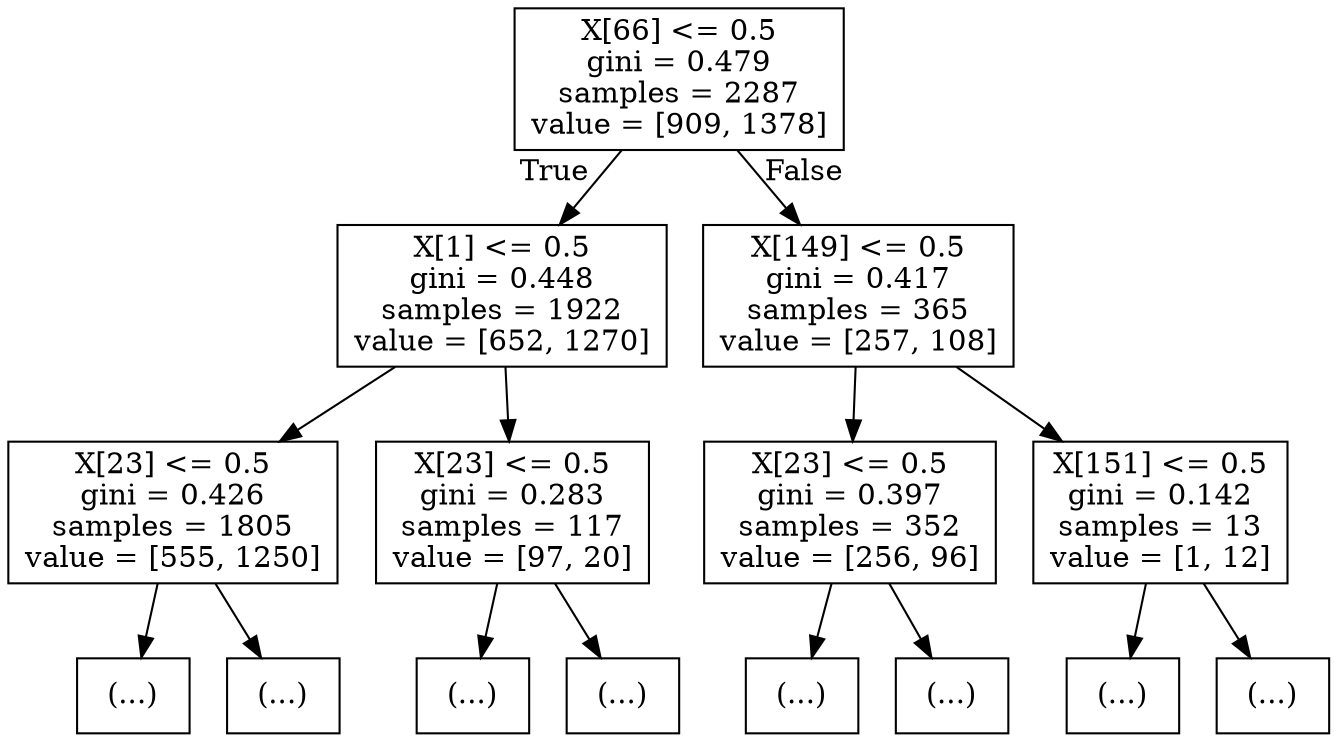 digraph Tree {
node [shape=box] ;
0 [label="X[66] <= 0.5\ngini = 0.479\nsamples = 2287\nvalue = [909, 1378]"] ;
1 [label="X[1] <= 0.5\ngini = 0.448\nsamples = 1922\nvalue = [652, 1270]"] ;
0 -> 1 [labeldistance=2.5, labelangle=45, headlabel="True"] ;
2 [label="X[23] <= 0.5\ngini = 0.426\nsamples = 1805\nvalue = [555, 1250]"] ;
1 -> 2 ;
3 [label="(...)"] ;
2 -> 3 ;
440 [label="(...)"] ;
2 -> 440 ;
573 [label="X[23] <= 0.5\ngini = 0.283\nsamples = 117\nvalue = [97, 20]"] ;
1 -> 573 ;
574 [label="(...)"] ;
573 -> 574 ;
587 [label="(...)"] ;
573 -> 587 ;
608 [label="X[149] <= 0.5\ngini = 0.417\nsamples = 365\nvalue = [257, 108]"] ;
0 -> 608 [labeldistance=2.5, labelangle=-45, headlabel="False"] ;
609 [label="X[23] <= 0.5\ngini = 0.397\nsamples = 352\nvalue = [256, 96]"] ;
608 -> 609 ;
610 [label="(...)"] ;
609 -> 610 ;
713 [label="(...)"] ;
609 -> 713 ;
758 [label="X[151] <= 0.5\ngini = 0.142\nsamples = 13\nvalue = [1, 12]"] ;
608 -> 758 ;
759 [label="(...)"] ;
758 -> 759 ;
760 [label="(...)"] ;
758 -> 760 ;
}